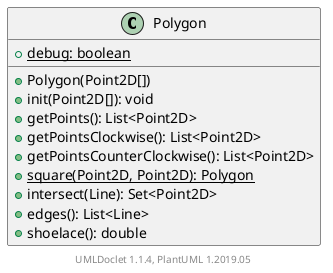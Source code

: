 @startuml

    class Polygon [[Polygon.html]] {
        {static} +debug: boolean
        +Polygon(Point2D[])
        +init(Point2D[]): void
        +getPoints(): List<Point2D>
        +getPointsClockwise(): List<Point2D>
        +getPointsCounterClockwise(): List<Point2D>
        {static} +square(Point2D, Point2D): Polygon
        +intersect(Line): Set<Point2D>
        +edges(): List<Line>
        +shoelace(): double
    }


    center footer UMLDoclet 1.1.4, PlantUML 1.2019.05
@enduml
